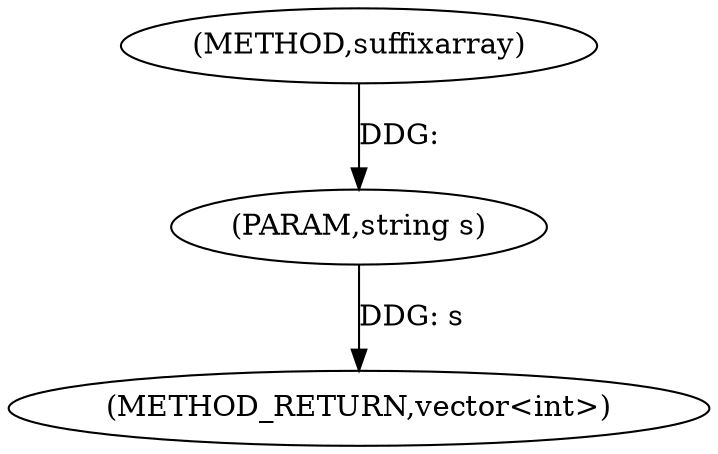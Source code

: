 digraph "suffixarray" {  
"1000153" [label = "(METHOD,suffixarray)" ]
"1000156" [label = "(METHOD_RETURN,vector<int>)" ]
"1000154" [label = "(PARAM,string s)" ]
  "1000154" -> "1000156"  [ label = "DDG: s"] 
  "1000153" -> "1000154"  [ label = "DDG: "] 
}
